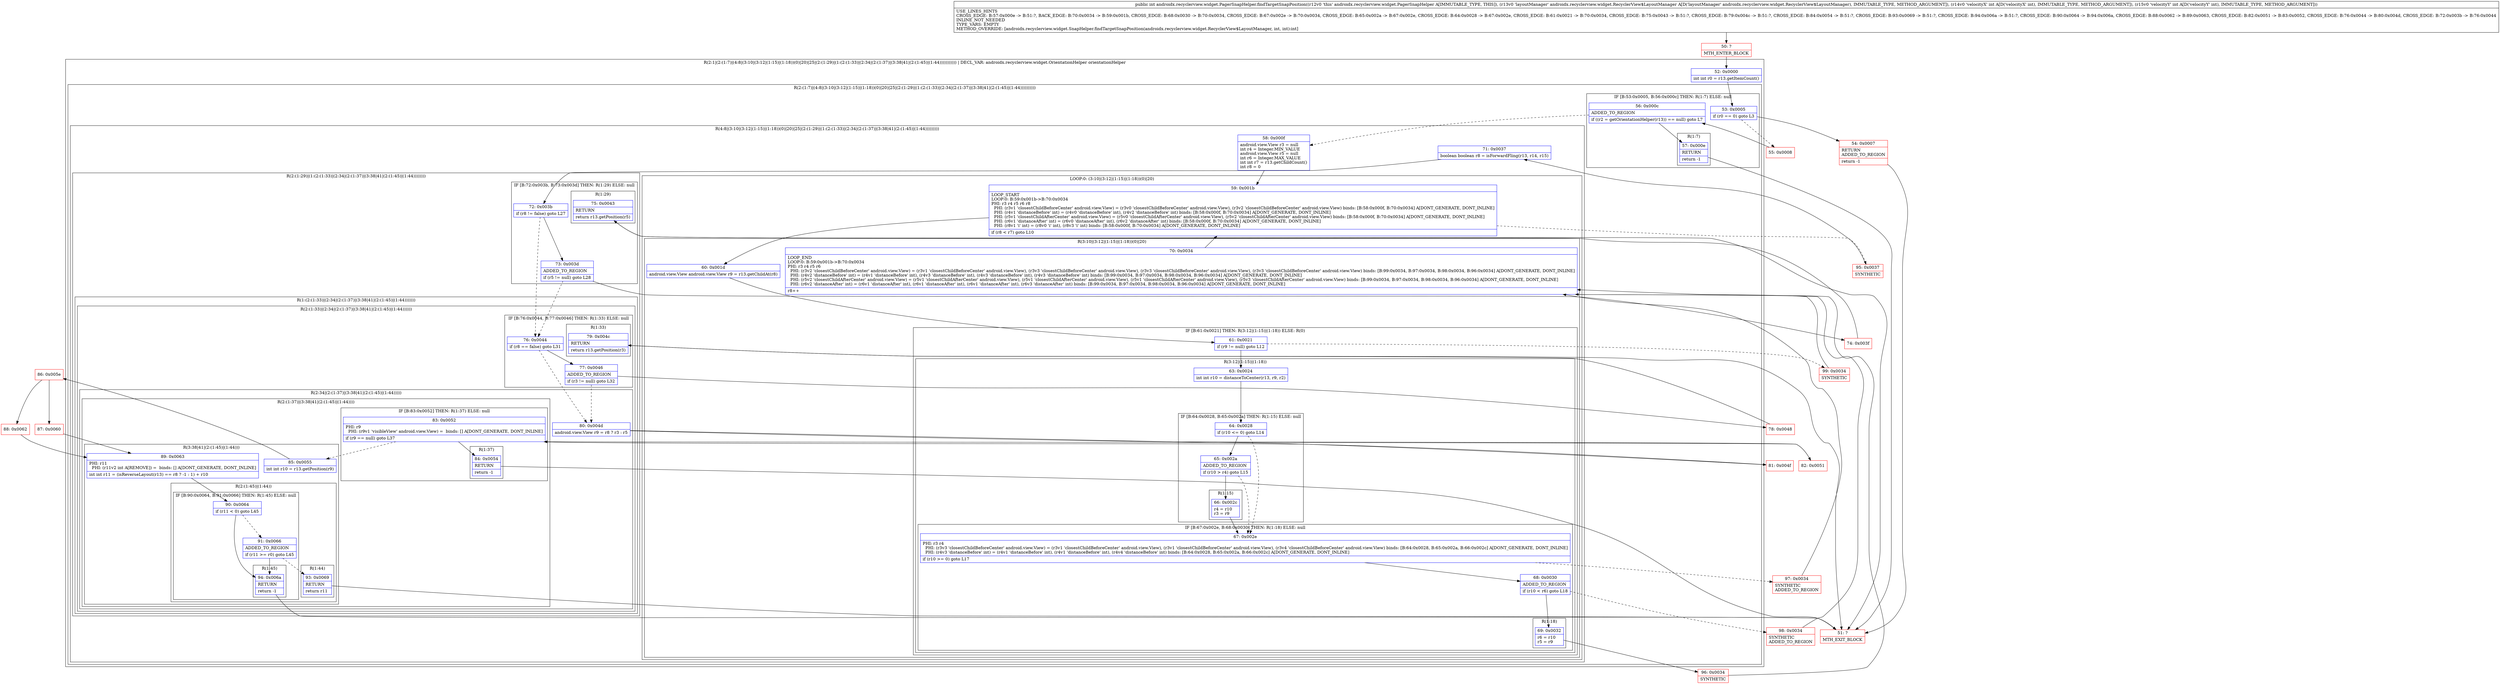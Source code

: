 digraph "CFG forandroidx.recyclerview.widget.PagerSnapHelper.findTargetSnapPosition(Landroidx\/recyclerview\/widget\/RecyclerView$LayoutManager;II)I" {
subgraph cluster_Region_438201838 {
label = "R(2:1|(2:(1:7)|(4:8|(3:10|(3:12|(1:15)|(1:18))(0)|20)|25|(2:(1:29)|(1:(2:(1:33)|(2:34|(2:(1:37)|(3:38|41|(2:(1:45)|(1:44))))))))))) | DECL_VAR: androidx.recyclerview.widget.OrientationHelper orientationHelper\l";
node [shape=record,color=blue];
Node_52 [shape=record,label="{52\:\ 0x0000|int int r0 = r13.getItemCount()\l}"];
subgraph cluster_Region_703025086 {
label = "R(2:(1:7)|(4:8|(3:10|(3:12|(1:15)|(1:18))(0)|20)|25|(2:(1:29)|(1:(2:(1:33)|(2:34|(2:(1:37)|(3:38|41|(2:(1:45)|(1:44))))))))))";
node [shape=record,color=blue];
subgraph cluster_IfRegion_909160874 {
label = "IF [B:53:0x0005, B:56:0x000c] THEN: R(1:7) ELSE: null";
node [shape=record,color=blue];
Node_53 [shape=record,label="{53\:\ 0x0005|if (r0 == 0) goto L3\l}"];
Node_56 [shape=record,label="{56\:\ 0x000c|ADDED_TO_REGION\l|if ((r2 = getOrientationHelper(r13)) == null) goto L7\l}"];
subgraph cluster_Region_779056465 {
label = "R(1:7)";
node [shape=record,color=blue];
Node_57 [shape=record,label="{57\:\ 0x000e|RETURN\l|return \-1\l}"];
}
}
subgraph cluster_Region_1094139416 {
label = "R(4:8|(3:10|(3:12|(1:15)|(1:18))(0)|20)|25|(2:(1:29)|(1:(2:(1:33)|(2:34|(2:(1:37)|(3:38|41|(2:(1:45)|(1:44)))))))))";
node [shape=record,color=blue];
Node_58 [shape=record,label="{58\:\ 0x000f|android.view.View r3 = null\lint r4 = Integer.MIN_VALUE\landroid.view.View r5 = null\lint r6 = Integer.MAX_VALUE\lint int r7 = r13.getChildCount()\lint r8 = 0\l}"];
subgraph cluster_LoopRegion_645036493 {
label = "LOOP:0: (3:10|(3:12|(1:15)|(1:18))(0)|20)";
node [shape=record,color=blue];
Node_59 [shape=record,label="{59\:\ 0x001b|LOOP_START\lLOOP:0: B:59:0x001b\-\>B:70:0x0034\lPHI: r3 r4 r5 r6 r8 \l  PHI: (r3v1 'closestChildBeforeCenter' android.view.View) = (r3v0 'closestChildBeforeCenter' android.view.View), (r3v2 'closestChildBeforeCenter' android.view.View) binds: [B:58:0x000f, B:70:0x0034] A[DONT_GENERATE, DONT_INLINE]\l  PHI: (r4v1 'distanceBefore' int) = (r4v0 'distanceBefore' int), (r4v2 'distanceBefore' int) binds: [B:58:0x000f, B:70:0x0034] A[DONT_GENERATE, DONT_INLINE]\l  PHI: (r5v1 'closestChildAfterCenter' android.view.View) = (r5v0 'closestChildAfterCenter' android.view.View), (r5v2 'closestChildAfterCenter' android.view.View) binds: [B:58:0x000f, B:70:0x0034] A[DONT_GENERATE, DONT_INLINE]\l  PHI: (r6v1 'distanceAfter' int) = (r6v0 'distanceAfter' int), (r6v2 'distanceAfter' int) binds: [B:58:0x000f, B:70:0x0034] A[DONT_GENERATE, DONT_INLINE]\l  PHI: (r8v1 'i' int) = (r8v0 'i' int), (r8v3 'i' int) binds: [B:58:0x000f, B:70:0x0034] A[DONT_GENERATE, DONT_INLINE]\l|if (r8 \< r7) goto L10\l}"];
subgraph cluster_Region_1836350926 {
label = "R(3:10|(3:12|(1:15)|(1:18))(0)|20)";
node [shape=record,color=blue];
Node_60 [shape=record,label="{60\:\ 0x001d|android.view.View android.view.View r9 = r13.getChildAt(r8)\l}"];
subgraph cluster_IfRegion_350156442 {
label = "IF [B:61:0x0021] THEN: R(3:12|(1:15)|(1:18)) ELSE: R(0)";
node [shape=record,color=blue];
Node_61 [shape=record,label="{61\:\ 0x0021|if (r9 != null) goto L12\l}"];
subgraph cluster_Region_976530822 {
label = "R(3:12|(1:15)|(1:18))";
node [shape=record,color=blue];
Node_63 [shape=record,label="{63\:\ 0x0024|int int r10 = distanceToCenter(r13, r9, r2)\l}"];
subgraph cluster_IfRegion_1392209522 {
label = "IF [B:64:0x0028, B:65:0x002a] THEN: R(1:15) ELSE: null";
node [shape=record,color=blue];
Node_64 [shape=record,label="{64\:\ 0x0028|if (r10 \<= 0) goto L14\l}"];
Node_65 [shape=record,label="{65\:\ 0x002a|ADDED_TO_REGION\l|if (r10 \> r4) goto L15\l}"];
subgraph cluster_Region_674187981 {
label = "R(1:15)";
node [shape=record,color=blue];
Node_66 [shape=record,label="{66\:\ 0x002c|r4 = r10\lr3 = r9\l}"];
}
}
subgraph cluster_IfRegion_1239243321 {
label = "IF [B:67:0x002e, B:68:0x0030] THEN: R(1:18) ELSE: null";
node [shape=record,color=blue];
Node_67 [shape=record,label="{67\:\ 0x002e|PHI: r3 r4 \l  PHI: (r3v3 'closestChildBeforeCenter' android.view.View) = (r3v1 'closestChildBeforeCenter' android.view.View), (r3v1 'closestChildBeforeCenter' android.view.View), (r3v4 'closestChildBeforeCenter' android.view.View) binds: [B:64:0x0028, B:65:0x002a, B:66:0x002c] A[DONT_GENERATE, DONT_INLINE]\l  PHI: (r4v3 'distanceBefore' int) = (r4v1 'distanceBefore' int), (r4v1 'distanceBefore' int), (r4v4 'distanceBefore' int) binds: [B:64:0x0028, B:65:0x002a, B:66:0x002c] A[DONT_GENERATE, DONT_INLINE]\l|if (r10 \>= 0) goto L17\l}"];
Node_68 [shape=record,label="{68\:\ 0x0030|ADDED_TO_REGION\l|if (r10 \< r6) goto L18\l}"];
subgraph cluster_Region_1104532149 {
label = "R(1:18)";
node [shape=record,color=blue];
Node_69 [shape=record,label="{69\:\ 0x0032|r6 = r10\lr5 = r9\l}"];
}
}
}
subgraph cluster_Region_2105418181 {
label = "R(0)";
node [shape=record,color=blue];
}
}
Node_70 [shape=record,label="{70\:\ 0x0034|LOOP_END\lLOOP:0: B:59:0x001b\-\>B:70:0x0034\lPHI: r3 r4 r5 r6 \l  PHI: (r3v2 'closestChildBeforeCenter' android.view.View) = (r3v1 'closestChildBeforeCenter' android.view.View), (r3v3 'closestChildBeforeCenter' android.view.View), (r3v3 'closestChildBeforeCenter' android.view.View), (r3v3 'closestChildBeforeCenter' android.view.View) binds: [B:99:0x0034, B:97:0x0034, B:98:0x0034, B:96:0x0034] A[DONT_GENERATE, DONT_INLINE]\l  PHI: (r4v2 'distanceBefore' int) = (r4v1 'distanceBefore' int), (r4v3 'distanceBefore' int), (r4v3 'distanceBefore' int), (r4v3 'distanceBefore' int) binds: [B:99:0x0034, B:97:0x0034, B:98:0x0034, B:96:0x0034] A[DONT_GENERATE, DONT_INLINE]\l  PHI: (r5v2 'closestChildAfterCenter' android.view.View) = (r5v1 'closestChildAfterCenter' android.view.View), (r5v1 'closestChildAfterCenter' android.view.View), (r5v1 'closestChildAfterCenter' android.view.View), (r5v3 'closestChildAfterCenter' android.view.View) binds: [B:99:0x0034, B:97:0x0034, B:98:0x0034, B:96:0x0034] A[DONT_GENERATE, DONT_INLINE]\l  PHI: (r6v2 'distanceAfter' int) = (r6v1 'distanceAfter' int), (r6v1 'distanceAfter' int), (r6v1 'distanceAfter' int), (r6v3 'distanceAfter' int) binds: [B:99:0x0034, B:97:0x0034, B:98:0x0034, B:96:0x0034] A[DONT_GENERATE, DONT_INLINE]\l|r8++\l}"];
}
}
Node_71 [shape=record,label="{71\:\ 0x0037|boolean boolean r8 = isForwardFling(r13, r14, r15)\l}"];
subgraph cluster_Region_85954926 {
label = "R(2:(1:29)|(1:(2:(1:33)|(2:34|(2:(1:37)|(3:38|41|(2:(1:45)|(1:44))))))))";
node [shape=record,color=blue];
subgraph cluster_IfRegion_1092701568 {
label = "IF [B:72:0x003b, B:73:0x003d] THEN: R(1:29) ELSE: null";
node [shape=record,color=blue];
Node_72 [shape=record,label="{72\:\ 0x003b|if (r8 != false) goto L27\l}"];
Node_73 [shape=record,label="{73\:\ 0x003d|ADDED_TO_REGION\l|if (r5 != null) goto L28\l}"];
subgraph cluster_Region_1079784638 {
label = "R(1:29)";
node [shape=record,color=blue];
Node_75 [shape=record,label="{75\:\ 0x0043|RETURN\l|return r13.getPosition(r5)\l}"];
}
}
subgraph cluster_Region_378975436 {
label = "R(1:(2:(1:33)|(2:34|(2:(1:37)|(3:38|41|(2:(1:45)|(1:44)))))))";
node [shape=record,color=blue];
subgraph cluster_Region_1124503218 {
label = "R(2:(1:33)|(2:34|(2:(1:37)|(3:38|41|(2:(1:45)|(1:44))))))";
node [shape=record,color=blue];
subgraph cluster_IfRegion_463537027 {
label = "IF [B:76:0x0044, B:77:0x0046] THEN: R(1:33) ELSE: null";
node [shape=record,color=blue];
Node_76 [shape=record,label="{76\:\ 0x0044|if (r8 == false) goto L31\l}"];
Node_77 [shape=record,label="{77\:\ 0x0046|ADDED_TO_REGION\l|if (r3 != null) goto L32\l}"];
subgraph cluster_Region_2028929900 {
label = "R(1:33)";
node [shape=record,color=blue];
Node_79 [shape=record,label="{79\:\ 0x004c|RETURN\l|return r13.getPosition(r3)\l}"];
}
}
subgraph cluster_Region_5256599 {
label = "R(2:34|(2:(1:37)|(3:38|41|(2:(1:45)|(1:44)))))";
node [shape=record,color=blue];
Node_80 [shape=record,label="{80\:\ 0x004d|android.view.View r9 = r8 ? r3 : r5\l}"];
subgraph cluster_Region_1333460766 {
label = "R(2:(1:37)|(3:38|41|(2:(1:45)|(1:44))))";
node [shape=record,color=blue];
subgraph cluster_IfRegion_1870912036 {
label = "IF [B:83:0x0052] THEN: R(1:37) ELSE: null";
node [shape=record,color=blue];
Node_83 [shape=record,label="{83\:\ 0x0052|PHI: r9 \l  PHI: (r9v1 'visibleView' android.view.View) =  binds: [] A[DONT_GENERATE, DONT_INLINE]\l|if (r9 == null) goto L37\l}"];
subgraph cluster_Region_907510654 {
label = "R(1:37)";
node [shape=record,color=blue];
Node_84 [shape=record,label="{84\:\ 0x0054|RETURN\l|return \-1\l}"];
}
}
subgraph cluster_Region_1286360346 {
label = "R(3:38|41|(2:(1:45)|(1:44)))";
node [shape=record,color=blue];
Node_85 [shape=record,label="{85\:\ 0x0055|int int r10 = r13.getPosition(r9)\l}"];
Node_89 [shape=record,label="{89\:\ 0x0063|PHI: r11 \l  PHI: (r11v2 int A[REMOVE]) =  binds: [] A[DONT_GENERATE, DONT_INLINE]\l|int int r11 = (isReverseLayout(r13) == r8 ? \-1 : 1) + r10\l}"];
subgraph cluster_Region_361001380 {
label = "R(2:(1:45)|(1:44))";
node [shape=record,color=blue];
subgraph cluster_IfRegion_119313957 {
label = "IF [B:90:0x0064, B:91:0x0066] THEN: R(1:45) ELSE: null";
node [shape=record,color=blue];
Node_90 [shape=record,label="{90\:\ 0x0064|if (r11 \< 0) goto L45\l}"];
Node_91 [shape=record,label="{91\:\ 0x0066|ADDED_TO_REGION\l|if (r11 \>= r0) goto L45\l}"];
subgraph cluster_Region_1652563640 {
label = "R(1:45)";
node [shape=record,color=blue];
Node_94 [shape=record,label="{94\:\ 0x006a|RETURN\l|return \-1\l}"];
}
}
subgraph cluster_Region_1519024648 {
label = "R(1:44)";
node [shape=record,color=blue];
Node_93 [shape=record,label="{93\:\ 0x0069|RETURN\l|return r11\l}"];
}
}
}
}
}
}
}
}
}
}
}
Node_50 [shape=record,color=red,label="{50\:\ ?|MTH_ENTER_BLOCK\l}"];
Node_54 [shape=record,color=red,label="{54\:\ 0x0007|RETURN\lADDED_TO_REGION\l|return \-1\l}"];
Node_51 [shape=record,color=red,label="{51\:\ ?|MTH_EXIT_BLOCK\l}"];
Node_55 [shape=record,color=red,label="{55\:\ 0x0008}"];
Node_96 [shape=record,color=red,label="{96\:\ 0x0034|SYNTHETIC\l}"];
Node_98 [shape=record,color=red,label="{98\:\ 0x0034|SYNTHETIC\lADDED_TO_REGION\l}"];
Node_97 [shape=record,color=red,label="{97\:\ 0x0034|SYNTHETIC\lADDED_TO_REGION\l}"];
Node_99 [shape=record,color=red,label="{99\:\ 0x0034|SYNTHETIC\l}"];
Node_95 [shape=record,color=red,label="{95\:\ 0x0037|SYNTHETIC\l}"];
Node_74 [shape=record,color=red,label="{74\:\ 0x003f}"];
Node_78 [shape=record,color=red,label="{78\:\ 0x0048}"];
Node_81 [shape=record,color=red,label="{81\:\ 0x004f}"];
Node_86 [shape=record,color=red,label="{86\:\ 0x005e}"];
Node_87 [shape=record,color=red,label="{87\:\ 0x0060}"];
Node_88 [shape=record,color=red,label="{88\:\ 0x0062}"];
Node_82 [shape=record,color=red,label="{82\:\ 0x0051}"];
MethodNode[shape=record,label="{public int androidx.recyclerview.widget.PagerSnapHelper.findTargetSnapPosition((r12v0 'this' androidx.recyclerview.widget.PagerSnapHelper A[IMMUTABLE_TYPE, THIS]), (r13v0 'layoutManager' androidx.recyclerview.widget.RecyclerView$LayoutManager A[D('layoutManager' androidx.recyclerview.widget.RecyclerView$LayoutManager), IMMUTABLE_TYPE, METHOD_ARGUMENT]), (r14v0 'velocityX' int A[D('velocityX' int), IMMUTABLE_TYPE, METHOD_ARGUMENT]), (r15v0 'velocityY' int A[D('velocityY' int), IMMUTABLE_TYPE, METHOD_ARGUMENT]))  | USE_LINES_HINTS\lCROSS_EDGE: B:57:0x000e \-\> B:51:?, BACK_EDGE: B:70:0x0034 \-\> B:59:0x001b, CROSS_EDGE: B:68:0x0030 \-\> B:70:0x0034, CROSS_EDGE: B:67:0x002e \-\> B:70:0x0034, CROSS_EDGE: B:65:0x002a \-\> B:67:0x002e, CROSS_EDGE: B:64:0x0028 \-\> B:67:0x002e, CROSS_EDGE: B:61:0x0021 \-\> B:70:0x0034, CROSS_EDGE: B:75:0x0043 \-\> B:51:?, CROSS_EDGE: B:79:0x004c \-\> B:51:?, CROSS_EDGE: B:84:0x0054 \-\> B:51:?, CROSS_EDGE: B:93:0x0069 \-\> B:51:?, CROSS_EDGE: B:94:0x006a \-\> B:51:?, CROSS_EDGE: B:90:0x0064 \-\> B:94:0x006a, CROSS_EDGE: B:88:0x0062 \-\> B:89:0x0063, CROSS_EDGE: B:82:0x0051 \-\> B:83:0x0052, CROSS_EDGE: B:76:0x0044 \-\> B:80:0x004d, CROSS_EDGE: B:72:0x003b \-\> B:76:0x0044\lINLINE_NOT_NEEDED\lTYPE_VARS: EMPTY\lMETHOD_OVERRIDE: [androidx.recyclerview.widget.SnapHelper.findTargetSnapPosition(androidx.recyclerview.widget.RecyclerView$LayoutManager, int, int):int]\l}"];
MethodNode -> Node_50;Node_52 -> Node_53;
Node_53 -> Node_54;
Node_53 -> Node_55[style=dashed];
Node_56 -> Node_57;
Node_56 -> Node_58[style=dashed];
Node_57 -> Node_51;
Node_58 -> Node_59;
Node_59 -> Node_60;
Node_59 -> Node_95[style=dashed];
Node_60 -> Node_61;
Node_61 -> Node_63;
Node_61 -> Node_99[style=dashed];
Node_63 -> Node_64;
Node_64 -> Node_65;
Node_64 -> Node_67[style=dashed];
Node_65 -> Node_66;
Node_65 -> Node_67[style=dashed];
Node_66 -> Node_67;
Node_67 -> Node_68;
Node_67 -> Node_97[style=dashed];
Node_68 -> Node_69;
Node_68 -> Node_98[style=dashed];
Node_69 -> Node_96;
Node_70 -> Node_59;
Node_71 -> Node_72;
Node_72 -> Node_73;
Node_72 -> Node_76[style=dashed];
Node_73 -> Node_74;
Node_73 -> Node_76[style=dashed];
Node_75 -> Node_51;
Node_76 -> Node_77;
Node_76 -> Node_80[style=dashed];
Node_77 -> Node_78;
Node_77 -> Node_80[style=dashed];
Node_79 -> Node_51;
Node_80 -> Node_81;
Node_80 -> Node_82;
Node_83 -> Node_84;
Node_83 -> Node_85[style=dashed];
Node_84 -> Node_51;
Node_85 -> Node_86;
Node_89 -> Node_90;
Node_90 -> Node_91[style=dashed];
Node_90 -> Node_94;
Node_91 -> Node_93[style=dashed];
Node_91 -> Node_94;
Node_94 -> Node_51;
Node_93 -> Node_51;
Node_50 -> Node_52;
Node_54 -> Node_51;
Node_55 -> Node_56;
Node_96 -> Node_70;
Node_98 -> Node_70;
Node_97 -> Node_70;
Node_99 -> Node_70;
Node_95 -> Node_71;
Node_74 -> Node_75;
Node_78 -> Node_79;
Node_81 -> Node_83;
Node_86 -> Node_87;
Node_86 -> Node_88;
Node_87 -> Node_89;
Node_88 -> Node_89;
Node_82 -> Node_83;
}

